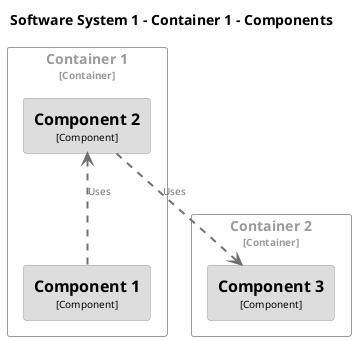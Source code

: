 @startuml
set separator none
title Software System 1 - Container 1 - Components

top to bottom direction

skinparam {
  arrowFontSize 10
  defaultTextAlignment center
  wrapWidth 200
  maxMessageSize 100
}

hide stereotype

skinparam rectangle<<SoftwareSystem1.Container1.Component1>> {
  BackgroundColor #dddddd
  FontColor #000000
  BorderColor #9a9a9a
  shadowing false
}
skinparam rectangle<<SoftwareSystem1.Container1.Component2>> {
  BackgroundColor #dddddd
  FontColor #000000
  BorderColor #9a9a9a
  shadowing false
}
skinparam rectangle<<SoftwareSystem2.Container2.Component3>> {
  BackgroundColor #dddddd
  FontColor #000000
  BorderColor #9a9a9a
  shadowing false
}
skinparam rectangle<<SoftwareSystem1.Container1>> {
  BorderColor #9a9a9a
  FontColor #9a9a9a
  shadowing false
}
skinparam rectangle<<SoftwareSystem2.Container2>> {
  BorderColor #9a9a9a
  FontColor #9a9a9a
  shadowing false
}

rectangle "Container 1\n<size:10>[Container]</size>" <<SoftwareSystem1.Container1>> {
  rectangle "==Component 1\n<size:10>[Component]</size>" <<SoftwareSystem1.Container1.Component1>> as SoftwareSystem1.Container1.Component1
  rectangle "==Component 2\n<size:10>[Component]</size>" <<SoftwareSystem1.Container1.Component2>> as SoftwareSystem1.Container1.Component2
}

rectangle "Container 2\n<size:10>[Container]</size>" <<SoftwareSystem2.Container2>> {
  rectangle "==Component 3\n<size:10>[Component]</size>" <<SoftwareSystem2.Container2.Component3>> as SoftwareSystem2.Container2.Component3
}

SoftwareSystem1.Container1.Component2 <.[#707070,thickness=2]. SoftwareSystem1.Container1.Component1 : "<color:#707070>Uses"
SoftwareSystem1.Container1.Component2 .[#707070,thickness=2].> SoftwareSystem2.Container2.Component3 : "<color:#707070>Uses"
@enduml
